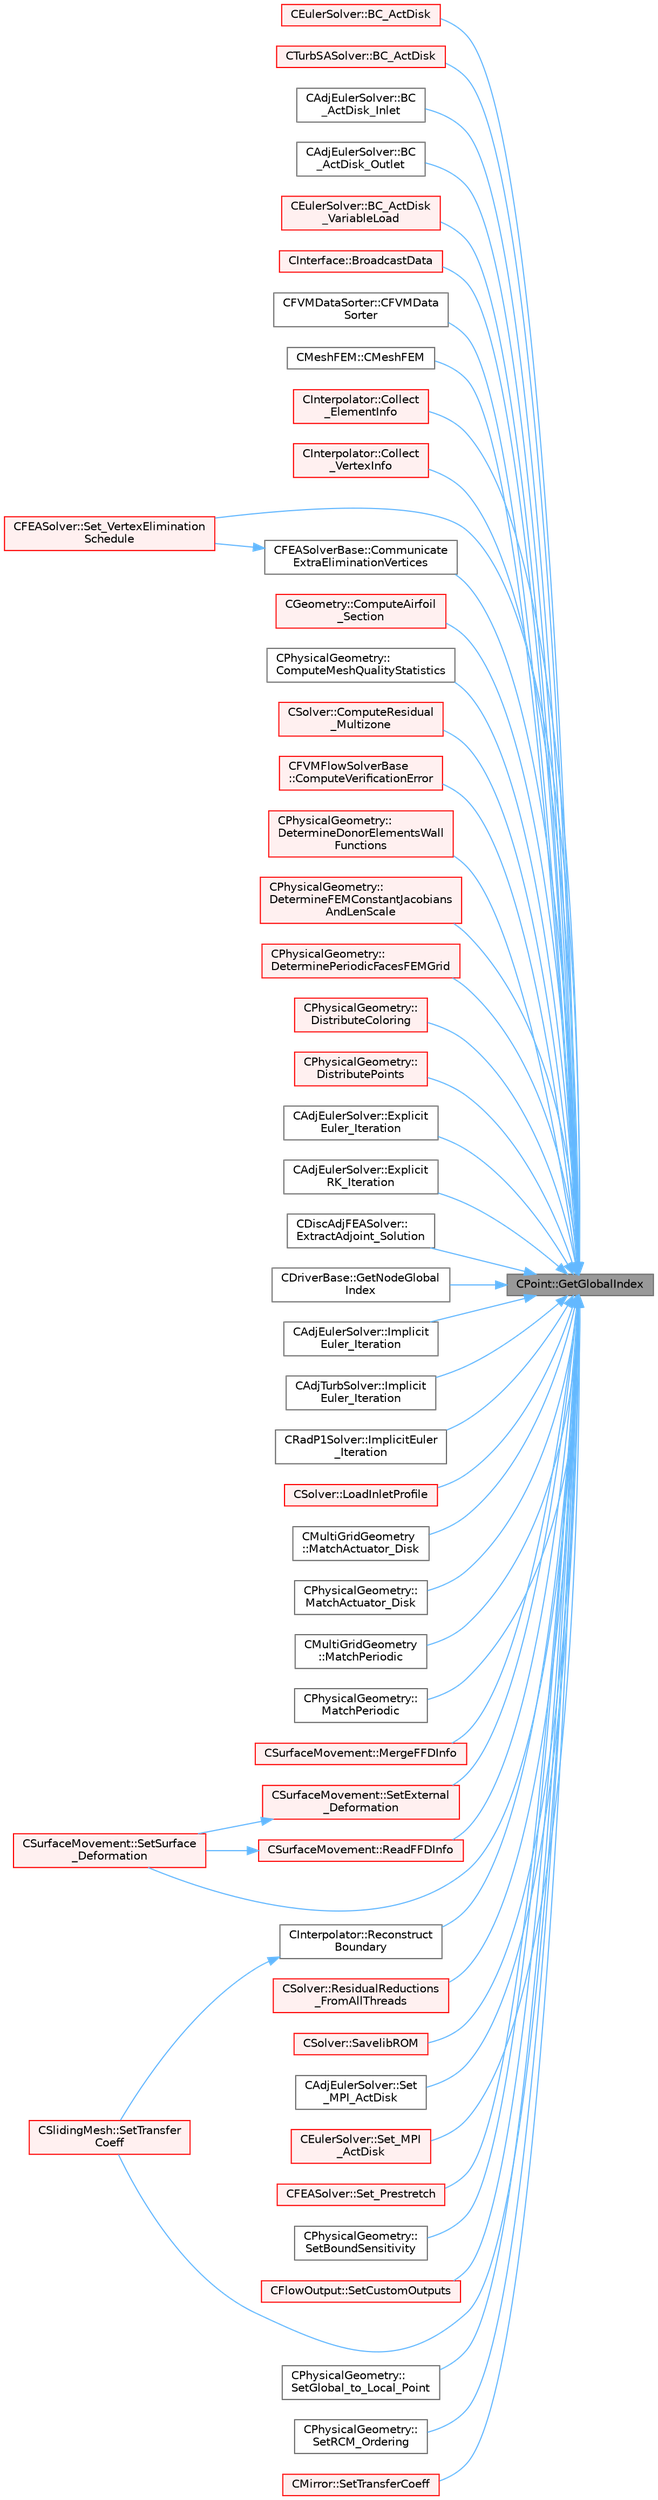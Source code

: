 digraph "CPoint::GetGlobalIndex"
{
 // LATEX_PDF_SIZE
  bgcolor="transparent";
  edge [fontname=Helvetica,fontsize=10,labelfontname=Helvetica,labelfontsize=10];
  node [fontname=Helvetica,fontsize=10,shape=box,height=0.2,width=0.4];
  rankdir="RL";
  Node1 [id="Node000001",label="CPoint::GetGlobalIndex",height=0.2,width=0.4,color="gray40", fillcolor="grey60", style="filled", fontcolor="black",tooltip="Get the global index in a parallel computation."];
  Node1 -> Node2 [id="edge1_Node000001_Node000002",dir="back",color="steelblue1",style="solid",tooltip=" "];
  Node2 [id="Node000002",label="CEulerSolver::BC_ActDisk",height=0.2,width=0.4,color="red", fillcolor="#FFF0F0", style="filled",URL="$classCEulerSolver.html#a9315eac22cbd58c5bb4a3e4282484a92",tooltip="Impose an actuator disk inlet boundary condition."];
  Node1 -> Node5 [id="edge2_Node000001_Node000005",dir="back",color="steelblue1",style="solid",tooltip=" "];
  Node5 [id="Node000005",label="CTurbSASolver::BC_ActDisk",height=0.2,width=0.4,color="red", fillcolor="#FFF0F0", style="filled",URL="$classCTurbSASolver.html#a66e84b3d8a0891d1222b6f1ed870733f",tooltip="Impose an actuator disk inlet boundary condition."];
  Node1 -> Node8 [id="edge3_Node000001_Node000008",dir="back",color="steelblue1",style="solid",tooltip=" "];
  Node8 [id="Node000008",label="CAdjEulerSolver::BC\l_ActDisk_Inlet",height=0.2,width=0.4,color="grey40", fillcolor="white", style="filled",URL="$classCAdjEulerSolver.html#a67518d5cacd92978c0abacd480143b90",tooltip="Impose an actuator disk inlet boundary condition."];
  Node1 -> Node9 [id="edge4_Node000001_Node000009",dir="back",color="steelblue1",style="solid",tooltip=" "];
  Node9 [id="Node000009",label="CAdjEulerSolver::BC\l_ActDisk_Outlet",height=0.2,width=0.4,color="grey40", fillcolor="white", style="filled",URL="$classCAdjEulerSolver.html#aa60ca4eb0d68293819c21c9d8f9a0fcc",tooltip="Impose an actuator disk outlet boundary condition."];
  Node1 -> Node10 [id="edge5_Node000001_Node000010",dir="back",color="steelblue1",style="solid",tooltip=" "];
  Node10 [id="Node000010",label="CEulerSolver::BC_ActDisk\l_VariableLoad",height=0.2,width=0.4,color="red", fillcolor="#FFF0F0", style="filled",URL="$classCEulerSolver.html#aaae0b7d9c77ccc0812a5011436680d91",tooltip="Impose an actuator disk with variable load boundary condition."];
  Node1 -> Node11 [id="edge6_Node000001_Node000011",dir="back",color="steelblue1",style="solid",tooltip=" "];
  Node11 [id="Node000011",label="CInterface::BroadcastData",height=0.2,width=0.4,color="red", fillcolor="#FFF0F0", style="filled",URL="$classCInterface.html#ae96b2c6b2dda67461705d7ef160c289d",tooltip="Interpolate data and broadcast it into all processors, for nonmatching meshes."];
  Node1 -> Node27 [id="edge7_Node000001_Node000027",dir="back",color="steelblue1",style="solid",tooltip=" "];
  Node27 [id="Node000027",label="CFVMDataSorter::CFVMData\lSorter",height=0.2,width=0.4,color="grey40", fillcolor="white", style="filled",URL="$classCFVMDataSorter.html#ab2d3833fe3b87d98eee33a63db4e409c",tooltip="Constructor."];
  Node1 -> Node28 [id="edge8_Node000001_Node000028",dir="back",color="steelblue1",style="solid",tooltip=" "];
  Node28 [id="Node000028",label="CMeshFEM::CMeshFEM",height=0.2,width=0.4,color="grey40", fillcolor="white", style="filled",URL="$classCMeshFEM.html#ae74b12670fb49ad4d28836d9fc2aab8d",tooltip="Redistributes the grid over the ranks and creates the halo layer."];
  Node1 -> Node29 [id="edge9_Node000001_Node000029",dir="back",color="steelblue1",style="solid",tooltip=" "];
  Node29 [id="Node000029",label="CInterpolator::Collect\l_ElementInfo",height=0.2,width=0.4,color="red", fillcolor="#FFF0F0", style="filled",URL="$classCInterpolator.html#a4819e25dda8cd39779103d2355dacf2d",tooltip="Collect all donor elements in an interface pair."];
  Node1 -> Node32 [id="edge10_Node000001_Node000032",dir="back",color="steelblue1",style="solid",tooltip=" "];
  Node32 [id="Node000032",label="CInterpolator::Collect\l_VertexInfo",height=0.2,width=0.4,color="red", fillcolor="#FFF0F0", style="filled",URL="$classCInterpolator.html#aa979af5b55b5e841d4e4bc1465c5e644",tooltip="Collect and communicate vertex info: coord, global point."];
  Node1 -> Node37 [id="edge11_Node000001_Node000037",dir="back",color="steelblue1",style="solid",tooltip=" "];
  Node37 [id="Node000037",label="CFEASolverBase::Communicate\lExtraEliminationVertices",height=0.2,width=0.4,color="grey40", fillcolor="white", style="filled",URL="$classCFEASolverBase.html#a1cfb4329edf9b0d4d4ed6836329c689f",tooltip="Communicate extra vertices for elimination in the linear system."];
  Node37 -> Node38 [id="edge12_Node000037_Node000038",dir="back",color="steelblue1",style="solid",tooltip=" "];
  Node38 [id="Node000038",label="CFEASolver::Set_VertexElimination\lSchedule",height=0.2,width=0.4,color="red", fillcolor="#FFF0F0", style="filled",URL="$classCFEASolver.html#aa4832285a942f3b7f1fe21bbbfa53090",tooltip="Mitigation for an issue with Dirichlet boundary conditions and MPI, some ranks do not get enough of t..."];
  Node1 -> Node41 [id="edge13_Node000001_Node000041",dir="back",color="steelblue1",style="solid",tooltip=" "];
  Node41 [id="Node000041",label="CGeometry::ComputeAirfoil\l_Section",height=0.2,width=0.4,color="red", fillcolor="#FFF0F0", style="filled",URL="$classCGeometry.html#a89153b5d029a8e95b8e1546605e3a001",tooltip="A virtual member."];
  Node1 -> Node46 [id="edge14_Node000001_Node000046",dir="back",color="steelblue1",style="solid",tooltip=" "];
  Node46 [id="Node000046",label="CPhysicalGeometry::\lComputeMeshQualityStatistics",height=0.2,width=0.4,color="grey40", fillcolor="white", style="filled",URL="$classCPhysicalGeometry.html#a7cb41549dc077f561b34e1595847a3c0",tooltip="Compute 3 grid quality metrics: orthogonality angle, dual cell aspect ratio, and dual cell volume rat..."];
  Node1 -> Node47 [id="edge15_Node000001_Node000047",dir="back",color="steelblue1",style="solid",tooltip=" "];
  Node47 [id="Node000047",label="CSolver::ComputeResidual\l_Multizone",height=0.2,width=0.4,color="red", fillcolor="#FFF0F0", style="filled",URL="$classCSolver.html#a58839dc01d8caf2d729382d282481083",tooltip="Set the value of the max residual and RMS residual."];
  Node1 -> Node50 [id="edge16_Node000001_Node000050",dir="back",color="steelblue1",style="solid",tooltip=" "];
  Node50 [id="Node000050",label="CFVMFlowSolverBase\l::ComputeVerificationError",height=0.2,width=0.4,color="red", fillcolor="#FFF0F0", style="filled",URL="$classCFVMFlowSolverBase.html#aaad58ddeb885dd666534a526846d0991",tooltip="Compute the global error measures (L2, Linf) for verification cases."];
  Node1 -> Node53 [id="edge17_Node000001_Node000053",dir="back",color="steelblue1",style="solid",tooltip=" "];
  Node53 [id="Node000053",label="CPhysicalGeometry::\lDetermineDonorElementsWall\lFunctions",height=0.2,width=0.4,color="red", fillcolor="#FFF0F0", style="filled",URL="$classCPhysicalGeometry.html#acef4e18142b580bf09f21e5b71387d5f",tooltip="Determine the donor elements for the boundary elements on viscous wall boundaries when wall functions..."];
  Node1 -> Node55 [id="edge18_Node000001_Node000055",dir="back",color="steelblue1",style="solid",tooltip=" "];
  Node55 [id="Node000055",label="CPhysicalGeometry::\lDetermineFEMConstantJacobians\lAndLenScale",height=0.2,width=0.4,color="red", fillcolor="#FFF0F0", style="filled",URL="$classCPhysicalGeometry.html#a1823c0dcfe5570115da9b7db331daaa5",tooltip="Determine whether or not the Jacobians of the elements and faces are constant and a length scale of t..."];
  Node1 -> Node56 [id="edge19_Node000001_Node000056",dir="back",color="steelblue1",style="solid",tooltip=" "];
  Node56 [id="Node000056",label="CPhysicalGeometry::\lDeterminePeriodicFacesFEMGrid",height=0.2,width=0.4,color="red", fillcolor="#FFF0F0", style="filled",URL="$classCPhysicalGeometry.html#a4b8a3bab829079fe0425b00afe2c0dab",tooltip="Determine the neighboring information for periodic faces of a FEM grid."];
  Node1 -> Node57 [id="edge20_Node000001_Node000057",dir="back",color="steelblue1",style="solid",tooltip=" "];
  Node57 [id="Node000057",label="CPhysicalGeometry::\lDistributeColoring",height=0.2,width=0.4,color="red", fillcolor="#FFF0F0", style="filled",URL="$classCPhysicalGeometry.html#ae378288dab74085ca549a652369a6f76",tooltip="Distributes the coloring from ParMETIS so that each rank has complete information about the local gri..."];
  Node1 -> Node59 [id="edge21_Node000001_Node000059",dir="back",color="steelblue1",style="solid",tooltip=" "];
  Node59 [id="Node000059",label="CPhysicalGeometry::\lDistributePoints",height=0.2,width=0.4,color="red", fillcolor="#FFF0F0", style="filled",URL="$classCPhysicalGeometry.html#a34925ec2db6f388d2bd8bad6ad38a137",tooltip="Distribute the grid points, including ghost points, across all ranks based on a ParMETIS coloring."];
  Node1 -> Node60 [id="edge22_Node000001_Node000060",dir="back",color="steelblue1",style="solid",tooltip=" "];
  Node60 [id="Node000060",label="CAdjEulerSolver::Explicit\lEuler_Iteration",height=0.2,width=0.4,color="grey40", fillcolor="white", style="filled",URL="$classCAdjEulerSolver.html#ac6851acd72ffdbf5299680d5d92e065e",tooltip="Update the solution using a explicit Euler scheme."];
  Node1 -> Node61 [id="edge23_Node000001_Node000061",dir="back",color="steelblue1",style="solid",tooltip=" "];
  Node61 [id="Node000061",label="CAdjEulerSolver::Explicit\lRK_Iteration",height=0.2,width=0.4,color="grey40", fillcolor="white", style="filled",URL="$classCAdjEulerSolver.html#a853b9218167a682db73ca73c0fccc2cc",tooltip="Update the solution using a Runge-Kutta strategy."];
  Node1 -> Node62 [id="edge24_Node000001_Node000062",dir="back",color="steelblue1",style="solid",tooltip=" "];
  Node62 [id="Node000062",label="CDiscAdjFEASolver::\lExtractAdjoint_Solution",height=0.2,width=0.4,color="grey40", fillcolor="white", style="filled",URL="$classCDiscAdjFEASolver.html#a04c82d7de659c5882a0898bd4e73cdc2",tooltip="Sets the adjoint values of the input variables of the flow (+turb.) iteration after tape has been eva..."];
  Node1 -> Node63 [id="edge25_Node000001_Node000063",dir="back",color="steelblue1",style="solid",tooltip=" "];
  Node63 [id="Node000063",label="CDriverBase::GetNodeGlobal\lIndex",height=0.2,width=0.4,color="grey40", fillcolor="white", style="filled",URL="$group__PySU2.html#gab0c79d4970a59480e2a1e5b693215dd5",tooltip="Get the global node index."];
  Node1 -> Node64 [id="edge26_Node000001_Node000064",dir="back",color="steelblue1",style="solid",tooltip=" "];
  Node64 [id="Node000064",label="CAdjEulerSolver::Implicit\lEuler_Iteration",height=0.2,width=0.4,color="grey40", fillcolor="white", style="filled",URL="$classCAdjEulerSolver.html#ab35fe7a0b2f840506e91d49961e07485",tooltip="Update the solution using an implicit solver."];
  Node1 -> Node65 [id="edge27_Node000001_Node000065",dir="back",color="steelblue1",style="solid",tooltip=" "];
  Node65 [id="Node000065",label="CAdjTurbSolver::Implicit\lEuler_Iteration",height=0.2,width=0.4,color="grey40", fillcolor="white", style="filled",URL="$classCAdjTurbSolver.html#a119fd6cc599337fd229174474d69f0fb",tooltip="Update the solution using an implicit solver."];
  Node1 -> Node66 [id="edge28_Node000001_Node000066",dir="back",color="steelblue1",style="solid",tooltip=" "];
  Node66 [id="Node000066",label="CRadP1Solver::ImplicitEuler\l_Iteration",height=0.2,width=0.4,color="grey40", fillcolor="white", style="filled",URL="$classCRadP1Solver.html#a23716727a079c099d449da9befa86696",tooltip="Update the solution using an implicit solver."];
  Node1 -> Node67 [id="edge29_Node000001_Node000067",dir="back",color="steelblue1",style="solid",tooltip=" "];
  Node67 [id="Node000067",label="CSolver::LoadInletProfile",height=0.2,width=0.4,color="red", fillcolor="#FFF0F0", style="filled",URL="$classCSolver.html#aa6d85b1177b7acacfbf083e8c58da55c",tooltip="Load a inlet profile data from file into a particular solver."];
  Node1 -> Node71 [id="edge30_Node000001_Node000071",dir="back",color="steelblue1",style="solid",tooltip=" "];
  Node71 [id="Node000071",label="CMultiGridGeometry\l::MatchActuator_Disk",height=0.2,width=0.4,color="grey40", fillcolor="white", style="filled",URL="$classCMultiGridGeometry.html#a466226dee64acb3cdedc46258c4d6ef5",tooltip="Mach the near field boundary condition."];
  Node1 -> Node72 [id="edge31_Node000001_Node000072",dir="back",color="steelblue1",style="solid",tooltip=" "];
  Node72 [id="Node000072",label="CPhysicalGeometry::\lMatchActuator_Disk",height=0.2,width=0.4,color="grey40", fillcolor="white", style="filled",URL="$classCPhysicalGeometry.html#a8a6b2f467c300acd26f6ed89f4090e72",tooltip="Mach the near field boundary condition."];
  Node1 -> Node73 [id="edge32_Node000001_Node000073",dir="back",color="steelblue1",style="solid",tooltip=" "];
  Node73 [id="Node000073",label="CMultiGridGeometry\l::MatchPeriodic",height=0.2,width=0.4,color="grey40", fillcolor="white", style="filled",URL="$classCMultiGridGeometry.html#a6a2ee748fde3b48634d694baafa4d685",tooltip="Mach the periodic boundary conditions."];
  Node1 -> Node74 [id="edge33_Node000001_Node000074",dir="back",color="steelblue1",style="solid",tooltip=" "];
  Node74 [id="Node000074",label="CPhysicalGeometry::\lMatchPeriodic",height=0.2,width=0.4,color="grey40", fillcolor="white", style="filled",URL="$classCPhysicalGeometry.html#a763708fe12bba6a755ea5917b3ddf250",tooltip="Mach the periodic boundary conditions."];
  Node1 -> Node75 [id="edge34_Node000001_Node000075",dir="back",color="steelblue1",style="solid",tooltip=" "];
  Node75 [id="Node000075",label="CSurfaceMovement::MergeFFDInfo",height=0.2,width=0.4,color="red", fillcolor="#FFF0F0", style="filled",URL="$classCSurfaceMovement.html#ab4632911c4d3163ac2e8fb6dc0c68f3f",tooltip="Merge the Free Form information in the SU2 file."];
  Node1 -> Node80 [id="edge35_Node000001_Node000080",dir="back",color="steelblue1",style="solid",tooltip=" "];
  Node80 [id="Node000080",label="CSurfaceMovement::ReadFFDInfo",height=0.2,width=0.4,color="red", fillcolor="#FFF0F0", style="filled",URL="$classCSurfaceMovement.html#ac21a2a110f873738218480087719971d",tooltip="Read the free form information from the grid input file."];
  Node80 -> Node84 [id="edge36_Node000080_Node000084",dir="back",color="steelblue1",style="solid",tooltip=" "];
  Node84 [id="Node000084",label="CSurfaceMovement::SetSurface\l_Deformation",height=0.2,width=0.4,color="red", fillcolor="#FFF0F0", style="filled",URL="$classCSurfaceMovement.html#af8da279141f7e64121f3d15019fee45e",tooltip="Set the surface/boundary deformation."];
  Node1 -> Node90 [id="edge37_Node000001_Node000090",dir="back",color="steelblue1",style="solid",tooltip=" "];
  Node90 [id="Node000090",label="CInterpolator::Reconstruct\lBoundary",height=0.2,width=0.4,color="grey40", fillcolor="white", style="filled",URL="$classCInterpolator.html#a0e540fa087c1e38014304821955de9e3",tooltip="Reconstruct the boundary connectivity from parallel partitioning and broadcasts it to all threads."];
  Node90 -> Node91 [id="edge38_Node000090_Node000091",dir="back",color="steelblue1",style="solid",tooltip=" "];
  Node91 [id="Node000091",label="CSlidingMesh::SetTransfer\lCoeff",height=0.2,width=0.4,color="red", fillcolor="#FFF0F0", style="filled",URL="$classCSlidingMesh.html#aec570f613665a8457a9f092e62ac62de",tooltip="Set up transfer matrix defining relation between two meshes."];
  Node1 -> Node93 [id="edge39_Node000001_Node000093",dir="back",color="steelblue1",style="solid",tooltip=" "];
  Node93 [id="Node000093",label="CSolver::ResidualReductions\l_FromAllThreads",height=0.2,width=0.4,color="red", fillcolor="#FFF0F0", style="filled",URL="$classCSolver.html#ae1d1eb1766c3d598bea4514d5232bafe",tooltip="\"Add\" local residual variables of all threads to compute global residual variables."];
  Node1 -> Node97 [id="edge40_Node000001_Node000097",dir="back",color="steelblue1",style="solid",tooltip=" "];
  Node97 [id="Node000097",label="CSolver::SavelibROM",height=0.2,width=0.4,color="red", fillcolor="#FFF0F0", style="filled",URL="$classCSolver.html#a5c6ae872b5da014804302cc437944314",tooltip="Save snapshot or POD data using libROM."];
  Node1 -> Node100 [id="edge41_Node000001_Node000100",dir="back",color="steelblue1",style="solid",tooltip=" "];
  Node100 [id="Node000100",label="CAdjEulerSolver::Set\l_MPI_ActDisk",height=0.2,width=0.4,color="grey40", fillcolor="white", style="filled",URL="$classCAdjEulerSolver.html#a955c1b2bca0b00f14d155fd6eb3f6747",tooltip="Parallelization of Undivided Laplacian."];
  Node1 -> Node101 [id="edge42_Node000001_Node000101",dir="back",color="steelblue1",style="solid",tooltip=" "];
  Node101 [id="Node000101",label="CEulerSolver::Set_MPI\l_ActDisk",height=0.2,width=0.4,color="red", fillcolor="#FFF0F0", style="filled",URL="$classCEulerSolver.html#a6af5752ae941083a42f1d5761adb27ef",tooltip="Parallelization of Undivided Laplacian."];
  Node1 -> Node105 [id="edge43_Node000001_Node000105",dir="back",color="steelblue1",style="solid",tooltip=" "];
  Node105 [id="Node000105",label="CFEASolver::Set_Prestretch",height=0.2,width=0.4,color="red", fillcolor="#FFF0F0", style="filled",URL="$classCFEASolver.html#a97415c38a336c1bb03a74a61be0c3568",tooltip="Set a reference geometry for prestretched conditions."];
  Node1 -> Node38 [id="edge44_Node000001_Node000038",dir="back",color="steelblue1",style="solid",tooltip=" "];
  Node1 -> Node106 [id="edge45_Node000001_Node000106",dir="back",color="steelblue1",style="solid",tooltip=" "];
  Node106 [id="Node000106",label="CPhysicalGeometry::\lSetBoundSensitivity",height=0.2,width=0.4,color="grey40", fillcolor="white", style="filled",URL="$classCPhysicalGeometry.html#a56cfc8d8601f9467a3120534d7ecb0b4",tooltip="Read the sensitivity from an input file."];
  Node1 -> Node107 [id="edge46_Node000001_Node000107",dir="back",color="steelblue1",style="solid",tooltip=" "];
  Node107 [id="Node000107",label="CFlowOutput::SetCustomOutputs",height=0.2,width=0.4,color="red", fillcolor="#FFF0F0", style="filled",URL="$classCFlowOutput.html#a2f101e402b711b0692b1aa82e018e7c1",tooltip="Compute the custom outputs."];
  Node1 -> Node111 [id="edge47_Node000001_Node000111",dir="back",color="steelblue1",style="solid",tooltip=" "];
  Node111 [id="Node000111",label="CSurfaceMovement::SetExternal\l_Deformation",height=0.2,width=0.4,color="red", fillcolor="#FFF0F0", style="filled",URL="$classCSurfaceMovement.html#a575ff545fe6de6e84fb8fed8e1615edb",tooltip="Set any surface deformationsbased on an input file."];
  Node111 -> Node84 [id="edge48_Node000111_Node000084",dir="back",color="steelblue1",style="solid",tooltip=" "];
  Node1 -> Node122 [id="edge49_Node000001_Node000122",dir="back",color="steelblue1",style="solid",tooltip=" "];
  Node122 [id="Node000122",label="CPhysicalGeometry::\lSetGlobal_to_Local_Point",height=0.2,width=0.4,color="grey40", fillcolor="white", style="filled",URL="$classCPhysicalGeometry.html#afd851f09627f1199699182a9d935ffba",tooltip="Set the local index that correspond with the global numbering index."];
  Node1 -> Node123 [id="edge50_Node000001_Node000123",dir="back",color="steelblue1",style="solid",tooltip=" "];
  Node123 [id="Node000123",label="CPhysicalGeometry::\lSetRCM_Ordering",height=0.2,width=0.4,color="grey40", fillcolor="white", style="filled",URL="$classCPhysicalGeometry.html#a15b82329219f6927e581bb6c70edbc5a",tooltip="Set a renumbering using a Reverse Cuthill-McKee Algorithm."];
  Node1 -> Node84 [id="edge51_Node000001_Node000084",dir="back",color="steelblue1",style="solid",tooltip=" "];
  Node1 -> Node124 [id="edge52_Node000001_Node000124",dir="back",color="steelblue1",style="solid",tooltip=" "];
  Node124 [id="Node000124",label="CMirror::SetTransferCoeff",height=0.2,width=0.4,color="red", fillcolor="#FFF0F0", style="filled",URL="$classCMirror.html#ae10062578d5514be2b13fa303fab3bd8",tooltip="Set up transfer matrix defining relation between two meshes."];
  Node1 -> Node91 [id="edge53_Node000001_Node000091",dir="back",color="steelblue1",style="solid",tooltip=" "];
}

